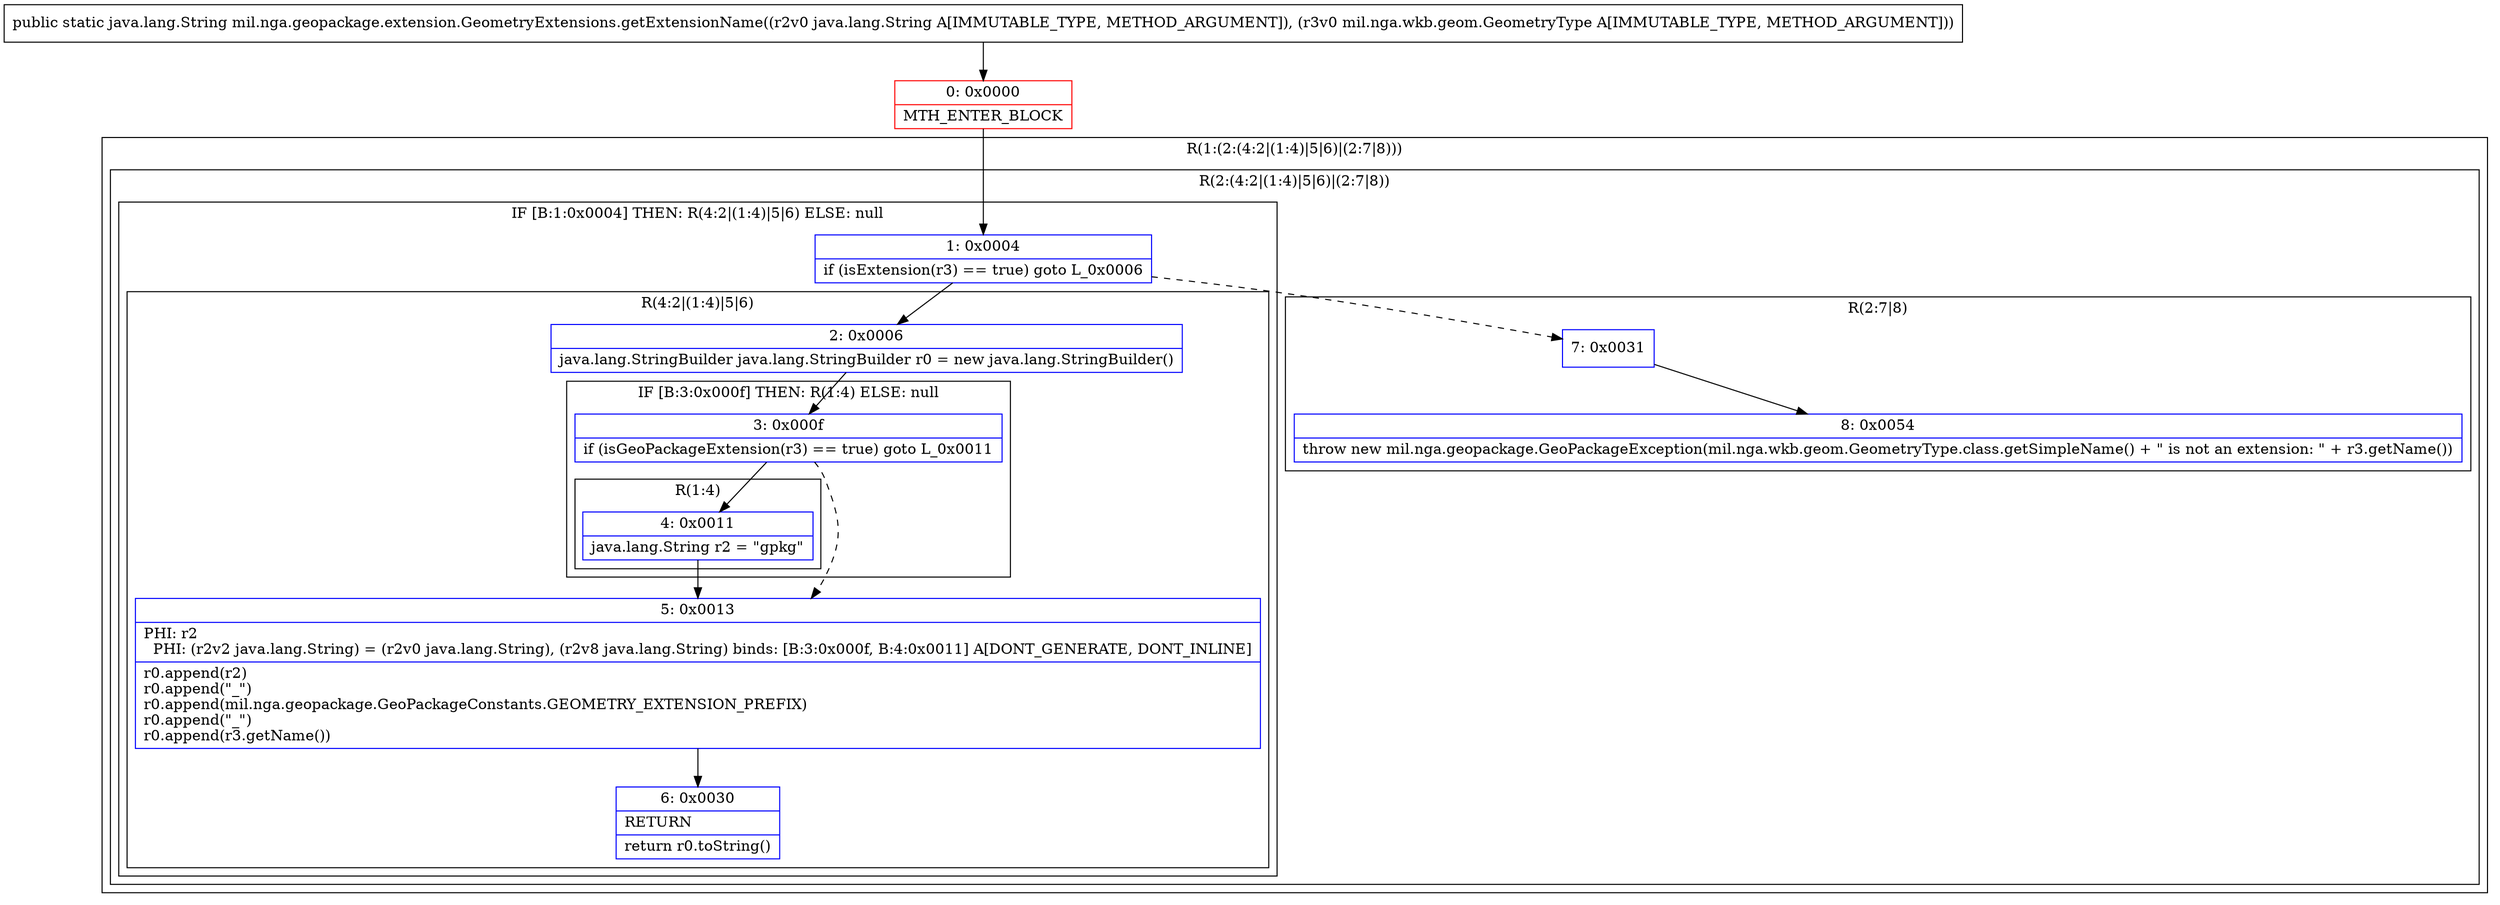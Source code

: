 digraph "CFG formil.nga.geopackage.extension.GeometryExtensions.getExtensionName(Ljava\/lang\/String;Lmil\/nga\/wkb\/geom\/GeometryType;)Ljava\/lang\/String;" {
subgraph cluster_Region_1602925100 {
label = "R(1:(2:(4:2|(1:4)|5|6)|(2:7|8)))";
node [shape=record,color=blue];
subgraph cluster_Region_31720250 {
label = "R(2:(4:2|(1:4)|5|6)|(2:7|8))";
node [shape=record,color=blue];
subgraph cluster_IfRegion_2132275774 {
label = "IF [B:1:0x0004] THEN: R(4:2|(1:4)|5|6) ELSE: null";
node [shape=record,color=blue];
Node_1 [shape=record,label="{1\:\ 0x0004|if (isExtension(r3) == true) goto L_0x0006\l}"];
subgraph cluster_Region_41904836 {
label = "R(4:2|(1:4)|5|6)";
node [shape=record,color=blue];
Node_2 [shape=record,label="{2\:\ 0x0006|java.lang.StringBuilder java.lang.StringBuilder r0 = new java.lang.StringBuilder()\l}"];
subgraph cluster_IfRegion_1630394472 {
label = "IF [B:3:0x000f] THEN: R(1:4) ELSE: null";
node [shape=record,color=blue];
Node_3 [shape=record,label="{3\:\ 0x000f|if (isGeoPackageExtension(r3) == true) goto L_0x0011\l}"];
subgraph cluster_Region_1807486387 {
label = "R(1:4)";
node [shape=record,color=blue];
Node_4 [shape=record,label="{4\:\ 0x0011|java.lang.String r2 = \"gpkg\"\l}"];
}
}
Node_5 [shape=record,label="{5\:\ 0x0013|PHI: r2 \l  PHI: (r2v2 java.lang.String) = (r2v0 java.lang.String), (r2v8 java.lang.String) binds: [B:3:0x000f, B:4:0x0011] A[DONT_GENERATE, DONT_INLINE]\l|r0.append(r2)\lr0.append(\"_\")\lr0.append(mil.nga.geopackage.GeoPackageConstants.GEOMETRY_EXTENSION_PREFIX)\lr0.append(\"_\")\lr0.append(r3.getName())\l}"];
Node_6 [shape=record,label="{6\:\ 0x0030|RETURN\l|return r0.toString()\l}"];
}
}
subgraph cluster_Region_1247817261 {
label = "R(2:7|8)";
node [shape=record,color=blue];
Node_7 [shape=record,label="{7\:\ 0x0031}"];
Node_8 [shape=record,label="{8\:\ 0x0054|throw new mil.nga.geopackage.GeoPackageException(mil.nga.wkb.geom.GeometryType.class.getSimpleName() + \" is not an extension: \" + r3.getName())\l}"];
}
}
}
Node_0 [shape=record,color=red,label="{0\:\ 0x0000|MTH_ENTER_BLOCK\l}"];
MethodNode[shape=record,label="{public static java.lang.String mil.nga.geopackage.extension.GeometryExtensions.getExtensionName((r2v0 java.lang.String A[IMMUTABLE_TYPE, METHOD_ARGUMENT]), (r3v0 mil.nga.wkb.geom.GeometryType A[IMMUTABLE_TYPE, METHOD_ARGUMENT])) }"];
MethodNode -> Node_0;
Node_1 -> Node_2;
Node_1 -> Node_7[style=dashed];
Node_2 -> Node_3;
Node_3 -> Node_4;
Node_3 -> Node_5[style=dashed];
Node_4 -> Node_5;
Node_5 -> Node_6;
Node_7 -> Node_8;
Node_0 -> Node_1;
}


